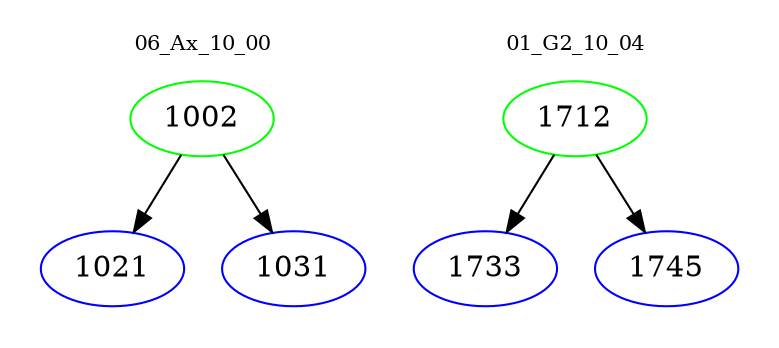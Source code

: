 digraph{
subgraph cluster_0 {
color = white
label = "06_Ax_10_00";
fontsize=10;
T0_1002 [label="1002", color="green"]
T0_1002 -> T0_1021 [color="black"]
T0_1021 [label="1021", color="blue"]
T0_1002 -> T0_1031 [color="black"]
T0_1031 [label="1031", color="blue"]
}
subgraph cluster_1 {
color = white
label = "01_G2_10_04";
fontsize=10;
T1_1712 [label="1712", color="green"]
T1_1712 -> T1_1733 [color="black"]
T1_1733 [label="1733", color="blue"]
T1_1712 -> T1_1745 [color="black"]
T1_1745 [label="1745", color="blue"]
}
}

